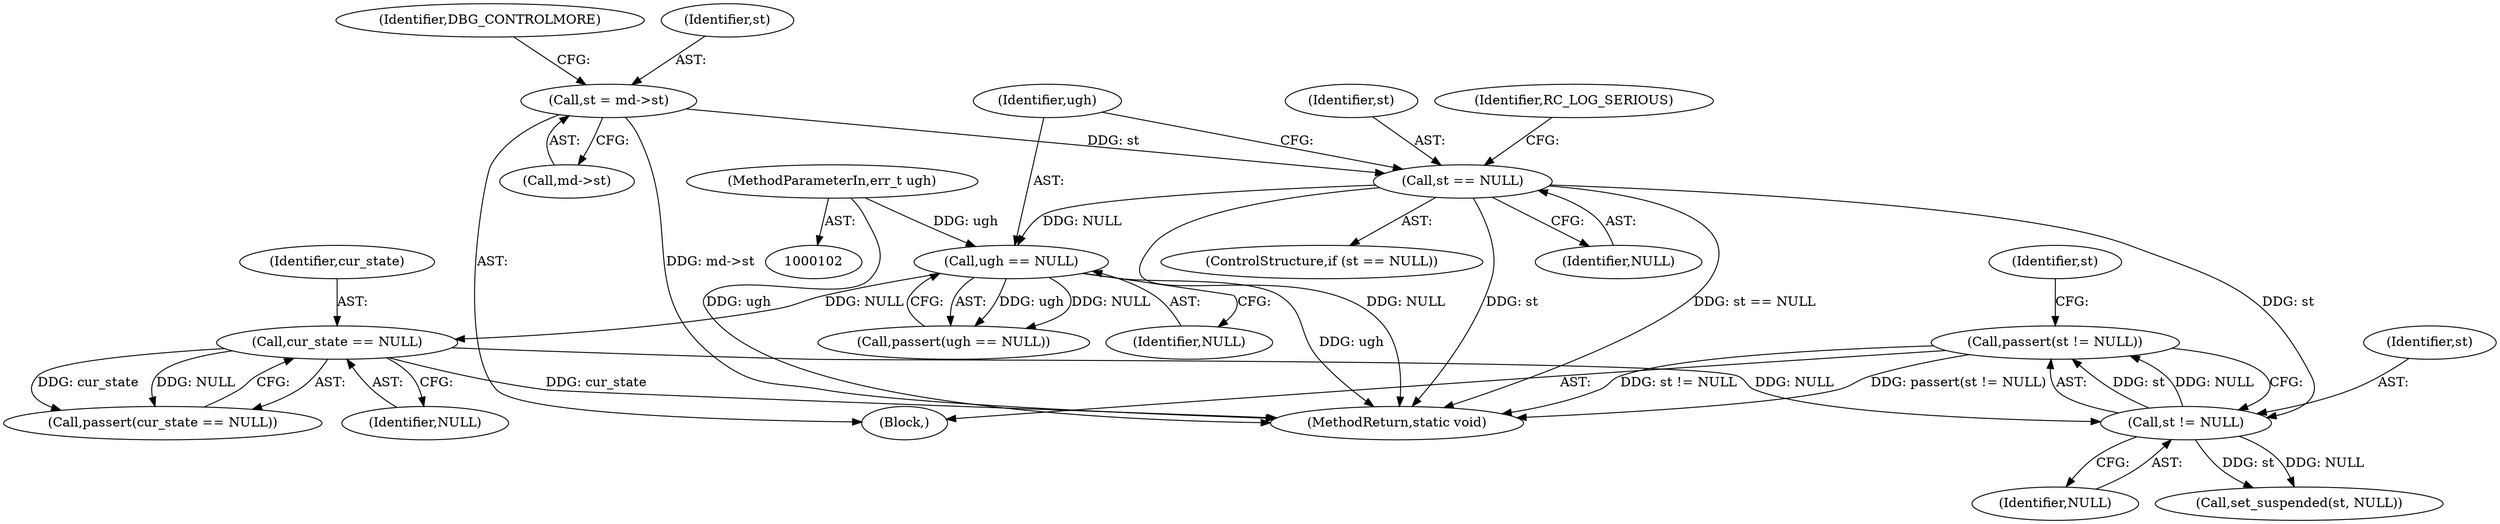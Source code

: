 digraph "0_libreswan_2899351224fe2940aec37d7656e1e392c0fe07f0_1@API" {
"1000155" [label="(Call,passert(st != NULL))"];
"1000156" [label="(Call,st != NULL)"];
"1000130" [label="(Call,st == NULL)"];
"1000119" [label="(Call,st = md->st)"];
"1000152" [label="(Call,cur_state == NULL)"];
"1000148" [label="(Call,ugh == NULL)"];
"1000105" [label="(MethodParameterIn,err_t ugh)"];
"1000121" [label="(Call,md->st)"];
"1000204" [label="(MethodReturn,static void)"];
"1000153" [label="(Identifier,cur_state)"];
"1000126" [label="(Identifier,DBG_CONTROLMORE)"];
"1000157" [label="(Identifier,st)"];
"1000151" [label="(Call,passert(cur_state == NULL))"];
"1000148" [label="(Call,ugh == NULL)"];
"1000147" [label="(Call,passert(ugh == NULL))"];
"1000158" [label="(Identifier,NULL)"];
"1000132" [label="(Identifier,NULL)"];
"1000106" [label="(Block,)"];
"1000130" [label="(Call,st == NULL)"];
"1000105" [label="(MethodParameterIn,err_t ugh)"];
"1000162" [label="(Identifier,st)"];
"1000129" [label="(ControlStructure,if (st == NULL))"];
"1000131" [label="(Identifier,st)"];
"1000135" [label="(Identifier,RC_LOG_SERIOUS)"];
"1000150" [label="(Identifier,NULL)"];
"1000156" [label="(Call,st != NULL)"];
"1000119" [label="(Call,st = md->st)"];
"1000149" [label="(Identifier,ugh)"];
"1000120" [label="(Identifier,st)"];
"1000154" [label="(Identifier,NULL)"];
"1000155" [label="(Call,passert(st != NULL))"];
"1000152" [label="(Call,cur_state == NULL)"];
"1000167" [label="(Call,set_suspended(st, NULL))"];
"1000155" -> "1000106"  [label="AST: "];
"1000155" -> "1000156"  [label="CFG: "];
"1000156" -> "1000155"  [label="AST: "];
"1000162" -> "1000155"  [label="CFG: "];
"1000155" -> "1000204"  [label="DDG: st != NULL"];
"1000155" -> "1000204"  [label="DDG: passert(st != NULL)"];
"1000156" -> "1000155"  [label="DDG: st"];
"1000156" -> "1000155"  [label="DDG: NULL"];
"1000156" -> "1000158"  [label="CFG: "];
"1000157" -> "1000156"  [label="AST: "];
"1000158" -> "1000156"  [label="AST: "];
"1000130" -> "1000156"  [label="DDG: st"];
"1000152" -> "1000156"  [label="DDG: NULL"];
"1000156" -> "1000167"  [label="DDG: st"];
"1000156" -> "1000167"  [label="DDG: NULL"];
"1000130" -> "1000129"  [label="AST: "];
"1000130" -> "1000132"  [label="CFG: "];
"1000131" -> "1000130"  [label="AST: "];
"1000132" -> "1000130"  [label="AST: "];
"1000135" -> "1000130"  [label="CFG: "];
"1000149" -> "1000130"  [label="CFG: "];
"1000130" -> "1000204"  [label="DDG: NULL"];
"1000130" -> "1000204"  [label="DDG: st"];
"1000130" -> "1000204"  [label="DDG: st == NULL"];
"1000119" -> "1000130"  [label="DDG: st"];
"1000130" -> "1000148"  [label="DDG: NULL"];
"1000119" -> "1000106"  [label="AST: "];
"1000119" -> "1000121"  [label="CFG: "];
"1000120" -> "1000119"  [label="AST: "];
"1000121" -> "1000119"  [label="AST: "];
"1000126" -> "1000119"  [label="CFG: "];
"1000119" -> "1000204"  [label="DDG: md->st"];
"1000152" -> "1000151"  [label="AST: "];
"1000152" -> "1000154"  [label="CFG: "];
"1000153" -> "1000152"  [label="AST: "];
"1000154" -> "1000152"  [label="AST: "];
"1000151" -> "1000152"  [label="CFG: "];
"1000152" -> "1000204"  [label="DDG: cur_state"];
"1000152" -> "1000151"  [label="DDG: cur_state"];
"1000152" -> "1000151"  [label="DDG: NULL"];
"1000148" -> "1000152"  [label="DDG: NULL"];
"1000148" -> "1000147"  [label="AST: "];
"1000148" -> "1000150"  [label="CFG: "];
"1000149" -> "1000148"  [label="AST: "];
"1000150" -> "1000148"  [label="AST: "];
"1000147" -> "1000148"  [label="CFG: "];
"1000148" -> "1000204"  [label="DDG: ugh"];
"1000148" -> "1000147"  [label="DDG: ugh"];
"1000148" -> "1000147"  [label="DDG: NULL"];
"1000105" -> "1000148"  [label="DDG: ugh"];
"1000105" -> "1000102"  [label="AST: "];
"1000105" -> "1000204"  [label="DDG: ugh"];
}
